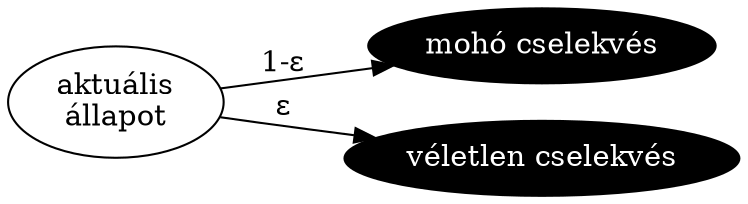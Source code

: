 digraph "epsilon_greedy" { 
    // Label properies 
    graph [dpi = 300];
    
    // Make graph vertical 
    rankdir = "LR"
    
    start [label="aktuális\nállapot"]  
    exploitation [label="mohó cselekvés", style=filled, fillcolor=black, fontcolor=white]
    exploration [label="véletlen cselekvés", style=filled, fillcolor=black, fontcolor=white]    

    start -> exploitation [label="1-ε"]
    start -> exploration [label="ε"]
}

